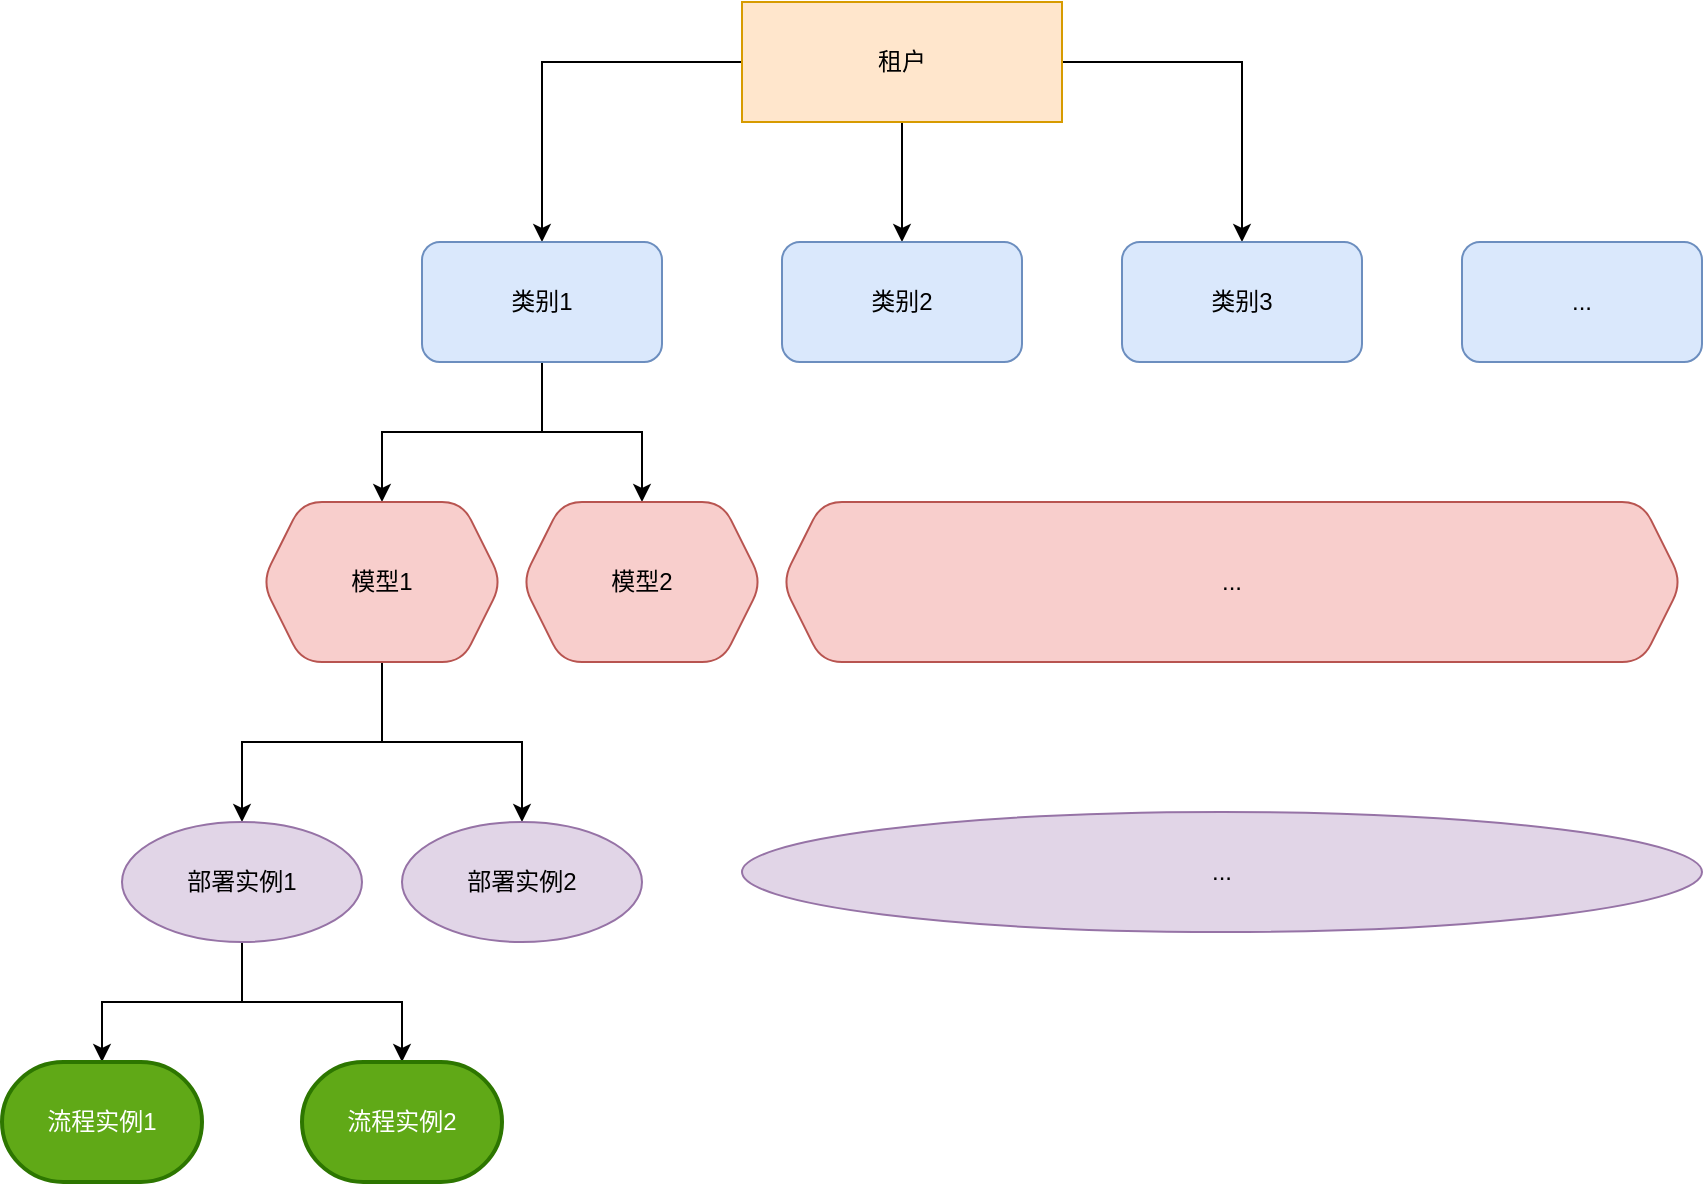 <mxfile version="16.6.7" type="github" pages="3">
  <diagram id="9QJ6TthWu4AJi42NPqqd" name="模型关系图">
    <mxGraphModel dx="2249" dy="762" grid="1" gridSize="10" guides="1" tooltips="1" connect="1" arrows="1" fold="1" page="1" pageScale="1" pageWidth="827" pageHeight="1169" math="0" shadow="0">
      <root>
        <mxCell id="0" />
        <mxCell id="1" parent="0" />
        <mxCell id="IPD_BcuGy91r7JUwYPzt-1" style="edgeStyle=orthogonalEdgeStyle;rounded=0;orthogonalLoop=1;jettySize=auto;html=1;" edge="1" parent="1" source="IPD_BcuGy91r7JUwYPzt-4" target="IPD_BcuGy91r7JUwYPzt-7">
          <mxGeometry relative="1" as="geometry" />
        </mxCell>
        <mxCell id="IPD_BcuGy91r7JUwYPzt-2" style="edgeStyle=orthogonalEdgeStyle;rounded=0;orthogonalLoop=1;jettySize=auto;html=1;" edge="1" parent="1" source="IPD_BcuGy91r7JUwYPzt-4" target="IPD_BcuGy91r7JUwYPzt-8">
          <mxGeometry relative="1" as="geometry" />
        </mxCell>
        <mxCell id="IPD_BcuGy91r7JUwYPzt-3" style="edgeStyle=orthogonalEdgeStyle;rounded=0;orthogonalLoop=1;jettySize=auto;html=1;" edge="1" parent="1" source="IPD_BcuGy91r7JUwYPzt-4" target="IPD_BcuGy91r7JUwYPzt-9">
          <mxGeometry relative="1" as="geometry" />
        </mxCell>
        <mxCell id="IPD_BcuGy91r7JUwYPzt-4" value="租户" style="rounded=0;whiteSpace=wrap;html=1;fillColor=#ffe6cc;strokeColor=#d79b00;" vertex="1" parent="1">
          <mxGeometry x="220" y="110" width="160" height="60" as="geometry" />
        </mxCell>
        <mxCell id="IPD_BcuGy91r7JUwYPzt-5" value="" style="edgeStyle=orthogonalEdgeStyle;rounded=0;orthogonalLoop=1;jettySize=auto;html=1;" edge="1" parent="1" source="IPD_BcuGy91r7JUwYPzt-7" target="IPD_BcuGy91r7JUwYPzt-13">
          <mxGeometry relative="1" as="geometry" />
        </mxCell>
        <mxCell id="IPD_BcuGy91r7JUwYPzt-6" style="edgeStyle=orthogonalEdgeStyle;rounded=0;orthogonalLoop=1;jettySize=auto;html=1;" edge="1" parent="1" source="IPD_BcuGy91r7JUwYPzt-7" target="IPD_BcuGy91r7JUwYPzt-14">
          <mxGeometry relative="1" as="geometry" />
        </mxCell>
        <mxCell id="IPD_BcuGy91r7JUwYPzt-7" value="类别1" style="rounded=1;whiteSpace=wrap;html=1;fillColor=#dae8fc;strokeColor=#6c8ebf;" vertex="1" parent="1">
          <mxGeometry x="60" y="230" width="120" height="60" as="geometry" />
        </mxCell>
        <mxCell id="IPD_BcuGy91r7JUwYPzt-8" value="类别2" style="rounded=1;whiteSpace=wrap;html=1;fillColor=#dae8fc;strokeColor=#6c8ebf;" vertex="1" parent="1">
          <mxGeometry x="240" y="230" width="120" height="60" as="geometry" />
        </mxCell>
        <mxCell id="IPD_BcuGy91r7JUwYPzt-9" value="类别3" style="rounded=1;whiteSpace=wrap;html=1;fillColor=#dae8fc;strokeColor=#6c8ebf;" vertex="1" parent="1">
          <mxGeometry x="410" y="230" width="120" height="60" as="geometry" />
        </mxCell>
        <mxCell id="IPD_BcuGy91r7JUwYPzt-10" value="..." style="rounded=1;whiteSpace=wrap;html=1;fillColor=#dae8fc;strokeColor=#6c8ebf;" vertex="1" parent="1">
          <mxGeometry x="580" y="230" width="120" height="60" as="geometry" />
        </mxCell>
        <mxCell id="IPD_BcuGy91r7JUwYPzt-11" value="" style="edgeStyle=orthogonalEdgeStyle;rounded=0;orthogonalLoop=1;jettySize=auto;html=1;" edge="1" parent="1" source="IPD_BcuGy91r7JUwYPzt-13" target="IPD_BcuGy91r7JUwYPzt-17">
          <mxGeometry relative="1" as="geometry" />
        </mxCell>
        <mxCell id="IPD_BcuGy91r7JUwYPzt-12" style="edgeStyle=orthogonalEdgeStyle;rounded=0;orthogonalLoop=1;jettySize=auto;html=1;" edge="1" parent="1" source="IPD_BcuGy91r7JUwYPzt-13" target="IPD_BcuGy91r7JUwYPzt-18">
          <mxGeometry relative="1" as="geometry" />
        </mxCell>
        <mxCell id="IPD_BcuGy91r7JUwYPzt-13" value="模型1" style="shape=hexagon;perimeter=hexagonPerimeter2;whiteSpace=wrap;html=1;fixedSize=1;rounded=1;fillColor=#f8cecc;strokeColor=#b85450;" vertex="1" parent="1">
          <mxGeometry x="-20" y="360" width="120" height="80" as="geometry" />
        </mxCell>
        <mxCell id="IPD_BcuGy91r7JUwYPzt-14" value="模型2" style="shape=hexagon;perimeter=hexagonPerimeter2;whiteSpace=wrap;html=1;fixedSize=1;rounded=1;fillColor=#f8cecc;strokeColor=#b85450;" vertex="1" parent="1">
          <mxGeometry x="110" y="360" width="120" height="80" as="geometry" />
        </mxCell>
        <mxCell id="IPD_BcuGy91r7JUwYPzt-15" style="edgeStyle=orthogonalEdgeStyle;rounded=0;orthogonalLoop=1;jettySize=auto;html=1;" edge="1" parent="1" source="IPD_BcuGy91r7JUwYPzt-17" target="IPD_BcuGy91r7JUwYPzt-19">
          <mxGeometry relative="1" as="geometry" />
        </mxCell>
        <mxCell id="IPD_BcuGy91r7JUwYPzt-16" style="edgeStyle=orthogonalEdgeStyle;rounded=0;orthogonalLoop=1;jettySize=auto;html=1;" edge="1" parent="1" source="IPD_BcuGy91r7JUwYPzt-17" target="IPD_BcuGy91r7JUwYPzt-20">
          <mxGeometry relative="1" as="geometry" />
        </mxCell>
        <mxCell id="IPD_BcuGy91r7JUwYPzt-17" value="部署实例1" style="ellipse;whiteSpace=wrap;html=1;fillColor=#e1d5e7;strokeColor=#9673a6;rounded=1;" vertex="1" parent="1">
          <mxGeometry x="-90" y="520" width="120" height="60" as="geometry" />
        </mxCell>
        <mxCell id="IPD_BcuGy91r7JUwYPzt-18" value="部署实例2" style="ellipse;whiteSpace=wrap;html=1;fillColor=#e1d5e7;strokeColor=#9673a6;rounded=1;" vertex="1" parent="1">
          <mxGeometry x="50" y="520" width="120" height="60" as="geometry" />
        </mxCell>
        <mxCell id="IPD_BcuGy91r7JUwYPzt-19" value="流程实例1" style="strokeWidth=2;html=1;shape=mxgraph.flowchart.terminator;whiteSpace=wrap;fillColor=#60a917;fontColor=#ffffff;strokeColor=#2D7600;" vertex="1" parent="1">
          <mxGeometry x="-150" y="640" width="100" height="60" as="geometry" />
        </mxCell>
        <mxCell id="IPD_BcuGy91r7JUwYPzt-20" value="流程实例2" style="strokeWidth=2;html=1;shape=mxgraph.flowchart.terminator;whiteSpace=wrap;fillColor=#60a917;fontColor=#ffffff;strokeColor=#2D7600;" vertex="1" parent="1">
          <mxGeometry y="640" width="100" height="60" as="geometry" />
        </mxCell>
        <mxCell id="IPD_BcuGy91r7JUwYPzt-21" value="..." style="shape=hexagon;perimeter=hexagonPerimeter2;whiteSpace=wrap;html=1;fixedSize=1;rounded=1;fillColor=#f8cecc;strokeColor=#b85450;" vertex="1" parent="1">
          <mxGeometry x="240" y="360" width="450" height="80" as="geometry" />
        </mxCell>
        <mxCell id="IPD_BcuGy91r7JUwYPzt-22" value="..." style="ellipse;whiteSpace=wrap;html=1;fillColor=#e1d5e7;strokeColor=#9673a6;rounded=1;" vertex="1" parent="1">
          <mxGeometry x="220" y="515" width="480" height="60" as="geometry" />
        </mxCell>
      </root>
    </mxGraphModel>
  </diagram>
  <diagram id="cwO5EhAvoNd3UioGHm2g" name="模型和业务关系">
    <mxGraphModel dx="1422" dy="762" grid="1" gridSize="10" guides="1" tooltips="1" connect="1" arrows="1" fold="1" page="1" pageScale="1" pageWidth="827" pageHeight="1169" math="0" shadow="0">
      <root>
        <mxCell id="GI1pUTLOqc3YKMmsBdu_-0" />
        <mxCell id="GI1pUTLOqc3YKMmsBdu_-1" parent="GI1pUTLOqc3YKMmsBdu_-0" />
        <mxCell id="GI1pUTLOqc3YKMmsBdu_-2" value="业务系统" style="shape=umlLifeline;perimeter=lifelinePerimeter;whiteSpace=wrap;html=1;container=1;collapsible=0;recursiveResize=0;outlineConnect=0;" vertex="1" parent="GI1pUTLOqc3YKMmsBdu_-1">
          <mxGeometry x="60" y="90" width="100" height="540" as="geometry" />
        </mxCell>
        <mxCell id="GI1pUTLOqc3YKMmsBdu_-3" value="开启流程" style="html=1;verticalAlign=bottom;startArrow=oval;endArrow=block;startSize=8;rounded=0;" edge="1" parent="GI1pUTLOqc3YKMmsBdu_-2" target="GI1pUTLOqc3YKMmsBdu_-5">
          <mxGeometry relative="1" as="geometry">
            <mxPoint x="50" y="160" as="sourcePoint" />
          </mxGeometry>
        </mxCell>
        <mxCell id="GI1pUTLOqc3YKMmsBdu_-4" value="工作流" style="shape=umlLifeline;perimeter=lifelinePerimeter;whiteSpace=wrap;html=1;container=1;collapsible=0;recursiveResize=0;outlineConnect=0;" vertex="1" parent="GI1pUTLOqc3YKMmsBdu_-1">
          <mxGeometry x="260" y="90" width="100" height="560" as="geometry" />
        </mxCell>
        <mxCell id="GI1pUTLOqc3YKMmsBdu_-5" value="" style="html=1;points=[];perimeter=orthogonalPerimeter;" vertex="1" parent="GI1pUTLOqc3YKMmsBdu_-4">
          <mxGeometry x="45" y="160" width="10" height="80" as="geometry" />
        </mxCell>
        <mxCell id="GI1pUTLOqc3YKMmsBdu_-6" value="" style="html=1;points=[];perimeter=orthogonalPerimeter;" vertex="1" parent="GI1pUTLOqc3YKMmsBdu_-4">
          <mxGeometry x="45" y="300" width="10" height="80" as="geometry" />
        </mxCell>
        <mxCell id="GI1pUTLOqc3YKMmsBdu_-7" value="" style="html=1;points=[];perimeter=orthogonalPerimeter;" vertex="1" parent="GI1pUTLOqc3YKMmsBdu_-4">
          <mxGeometry x="45" y="440" width="10" height="80" as="geometry" />
        </mxCell>
        <mxCell id="GI1pUTLOqc3YKMmsBdu_-8" style="edgeStyle=orthogonalEdgeStyle;rounded=0;orthogonalLoop=1;jettySize=auto;html=1;" edge="1" parent="GI1pUTLOqc3YKMmsBdu_-1" source="GI1pUTLOqc3YKMmsBdu_-5" target="GI1pUTLOqc3YKMmsBdu_-2">
          <mxGeometry relative="1" as="geometry">
            <Array as="points">
              <mxPoint x="160" y="290" />
              <mxPoint x="160" y="290" />
            </Array>
          </mxGeometry>
        </mxCell>
        <mxCell id="GI1pUTLOqc3YKMmsBdu_-9" value="返回流程实例和下一个任务信息" style="edgeLabel;html=1;align=center;verticalAlign=middle;resizable=0;points=[];" vertex="1" connectable="0" parent="GI1pUTLOqc3YKMmsBdu_-8">
          <mxGeometry x="0.136" relative="1" as="geometry">
            <mxPoint x="16" y="-10" as="offset" />
          </mxGeometry>
        </mxCell>
        <mxCell id="GI1pUTLOqc3YKMmsBdu_-10" value="查询当前业务实例任务" style="html=1;verticalAlign=bottom;startArrow=oval;endArrow=block;startSize=8;rounded=0;" edge="1" parent="GI1pUTLOqc3YKMmsBdu_-1" source="GI1pUTLOqc3YKMmsBdu_-2" target="GI1pUTLOqc3YKMmsBdu_-6">
          <mxGeometry relative="1" as="geometry">
            <mxPoint x="245" y="430" as="sourcePoint" />
          </mxGeometry>
        </mxCell>
        <mxCell id="GI1pUTLOqc3YKMmsBdu_-11" style="edgeStyle=orthogonalEdgeStyle;rounded=0;orthogonalLoop=1;jettySize=auto;html=1;" edge="1" parent="GI1pUTLOqc3YKMmsBdu_-1" source="GI1pUTLOqc3YKMmsBdu_-6" target="GI1pUTLOqc3YKMmsBdu_-2">
          <mxGeometry relative="1" as="geometry">
            <Array as="points">
              <mxPoint x="160" y="470" />
              <mxPoint x="160" y="470" />
            </Array>
          </mxGeometry>
        </mxCell>
        <mxCell id="GI1pUTLOqc3YKMmsBdu_-12" value="返回任务信息" style="edgeLabel;html=1;align=center;verticalAlign=middle;resizable=0;points=[];" vertex="1" connectable="0" parent="GI1pUTLOqc3YKMmsBdu_-11">
          <mxGeometry x="0.187" y="-2" relative="1" as="geometry">
            <mxPoint as="offset" />
          </mxGeometry>
        </mxCell>
        <mxCell id="GI1pUTLOqc3YKMmsBdu_-13" value="完成任务" style="html=1;verticalAlign=bottom;startArrow=oval;endArrow=block;startSize=8;rounded=0;" edge="1" parent="GI1pUTLOqc3YKMmsBdu_-1" source="GI1pUTLOqc3YKMmsBdu_-2" target="GI1pUTLOqc3YKMmsBdu_-7">
          <mxGeometry relative="1" as="geometry">
            <mxPoint x="245" y="570" as="sourcePoint" />
          </mxGeometry>
        </mxCell>
        <mxCell id="GI1pUTLOqc3YKMmsBdu_-14" style="edgeStyle=orthogonalEdgeStyle;rounded=0;orthogonalLoop=1;jettySize=auto;html=1;" edge="1" parent="GI1pUTLOqc3YKMmsBdu_-1" source="GI1pUTLOqc3YKMmsBdu_-7" target="GI1pUTLOqc3YKMmsBdu_-2">
          <mxGeometry relative="1" as="geometry">
            <Array as="points">
              <mxPoint x="140" y="610" />
              <mxPoint x="140" y="610" />
            </Array>
          </mxGeometry>
        </mxCell>
        <mxCell id="GI1pUTLOqc3YKMmsBdu_-15" value="返回下一个任务信息和完成信息" style="edgeLabel;html=1;align=center;verticalAlign=middle;resizable=0;points=[];" vertex="1" connectable="0" parent="GI1pUTLOqc3YKMmsBdu_-14">
          <mxGeometry x="0.197" y="-1" relative="1" as="geometry">
            <mxPoint x="22" y="-9" as="offset" />
          </mxGeometry>
        </mxCell>
      </root>
    </mxGraphModel>
  </diagram>
  <diagram id="D1QfZmC_iu0NDs_c_5U4" name="数据描述">
    <mxGraphModel dx="1422" dy="762" grid="1" gridSize="10" guides="1" tooltips="1" connect="1" arrows="1" fold="1" page="1" pageScale="1" pageWidth="827" pageHeight="1169" math="0" shadow="0">
      <root>
        <mxCell id="cBgfK0IqF3Hapag9cmYT-0" />
        <mxCell id="cBgfK0IqF3Hapag9cmYT-1" parent="cBgfK0IqF3Hapag9cmYT-0" />
      </root>
    </mxGraphModel>
  </diagram>
</mxfile>
